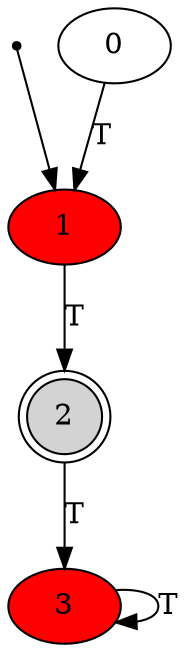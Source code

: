 digraph g {
  init  [shape=point,comment=""]
  0  [comment=""]
  1  [style=filled,fillcolor=red,comment=""]
  2  [shape=doublecircle,style=filled,fillcolor=lightgrey,comment=""]
  3  [style=filled,fillcolor=red,comment=""]
  0 -> 1 [label="T"]
  1 -> 2 [label="T"]
  2 -> 3 [label="T"]
  3 -> 3 [label="T"]
  init -> 1
}
